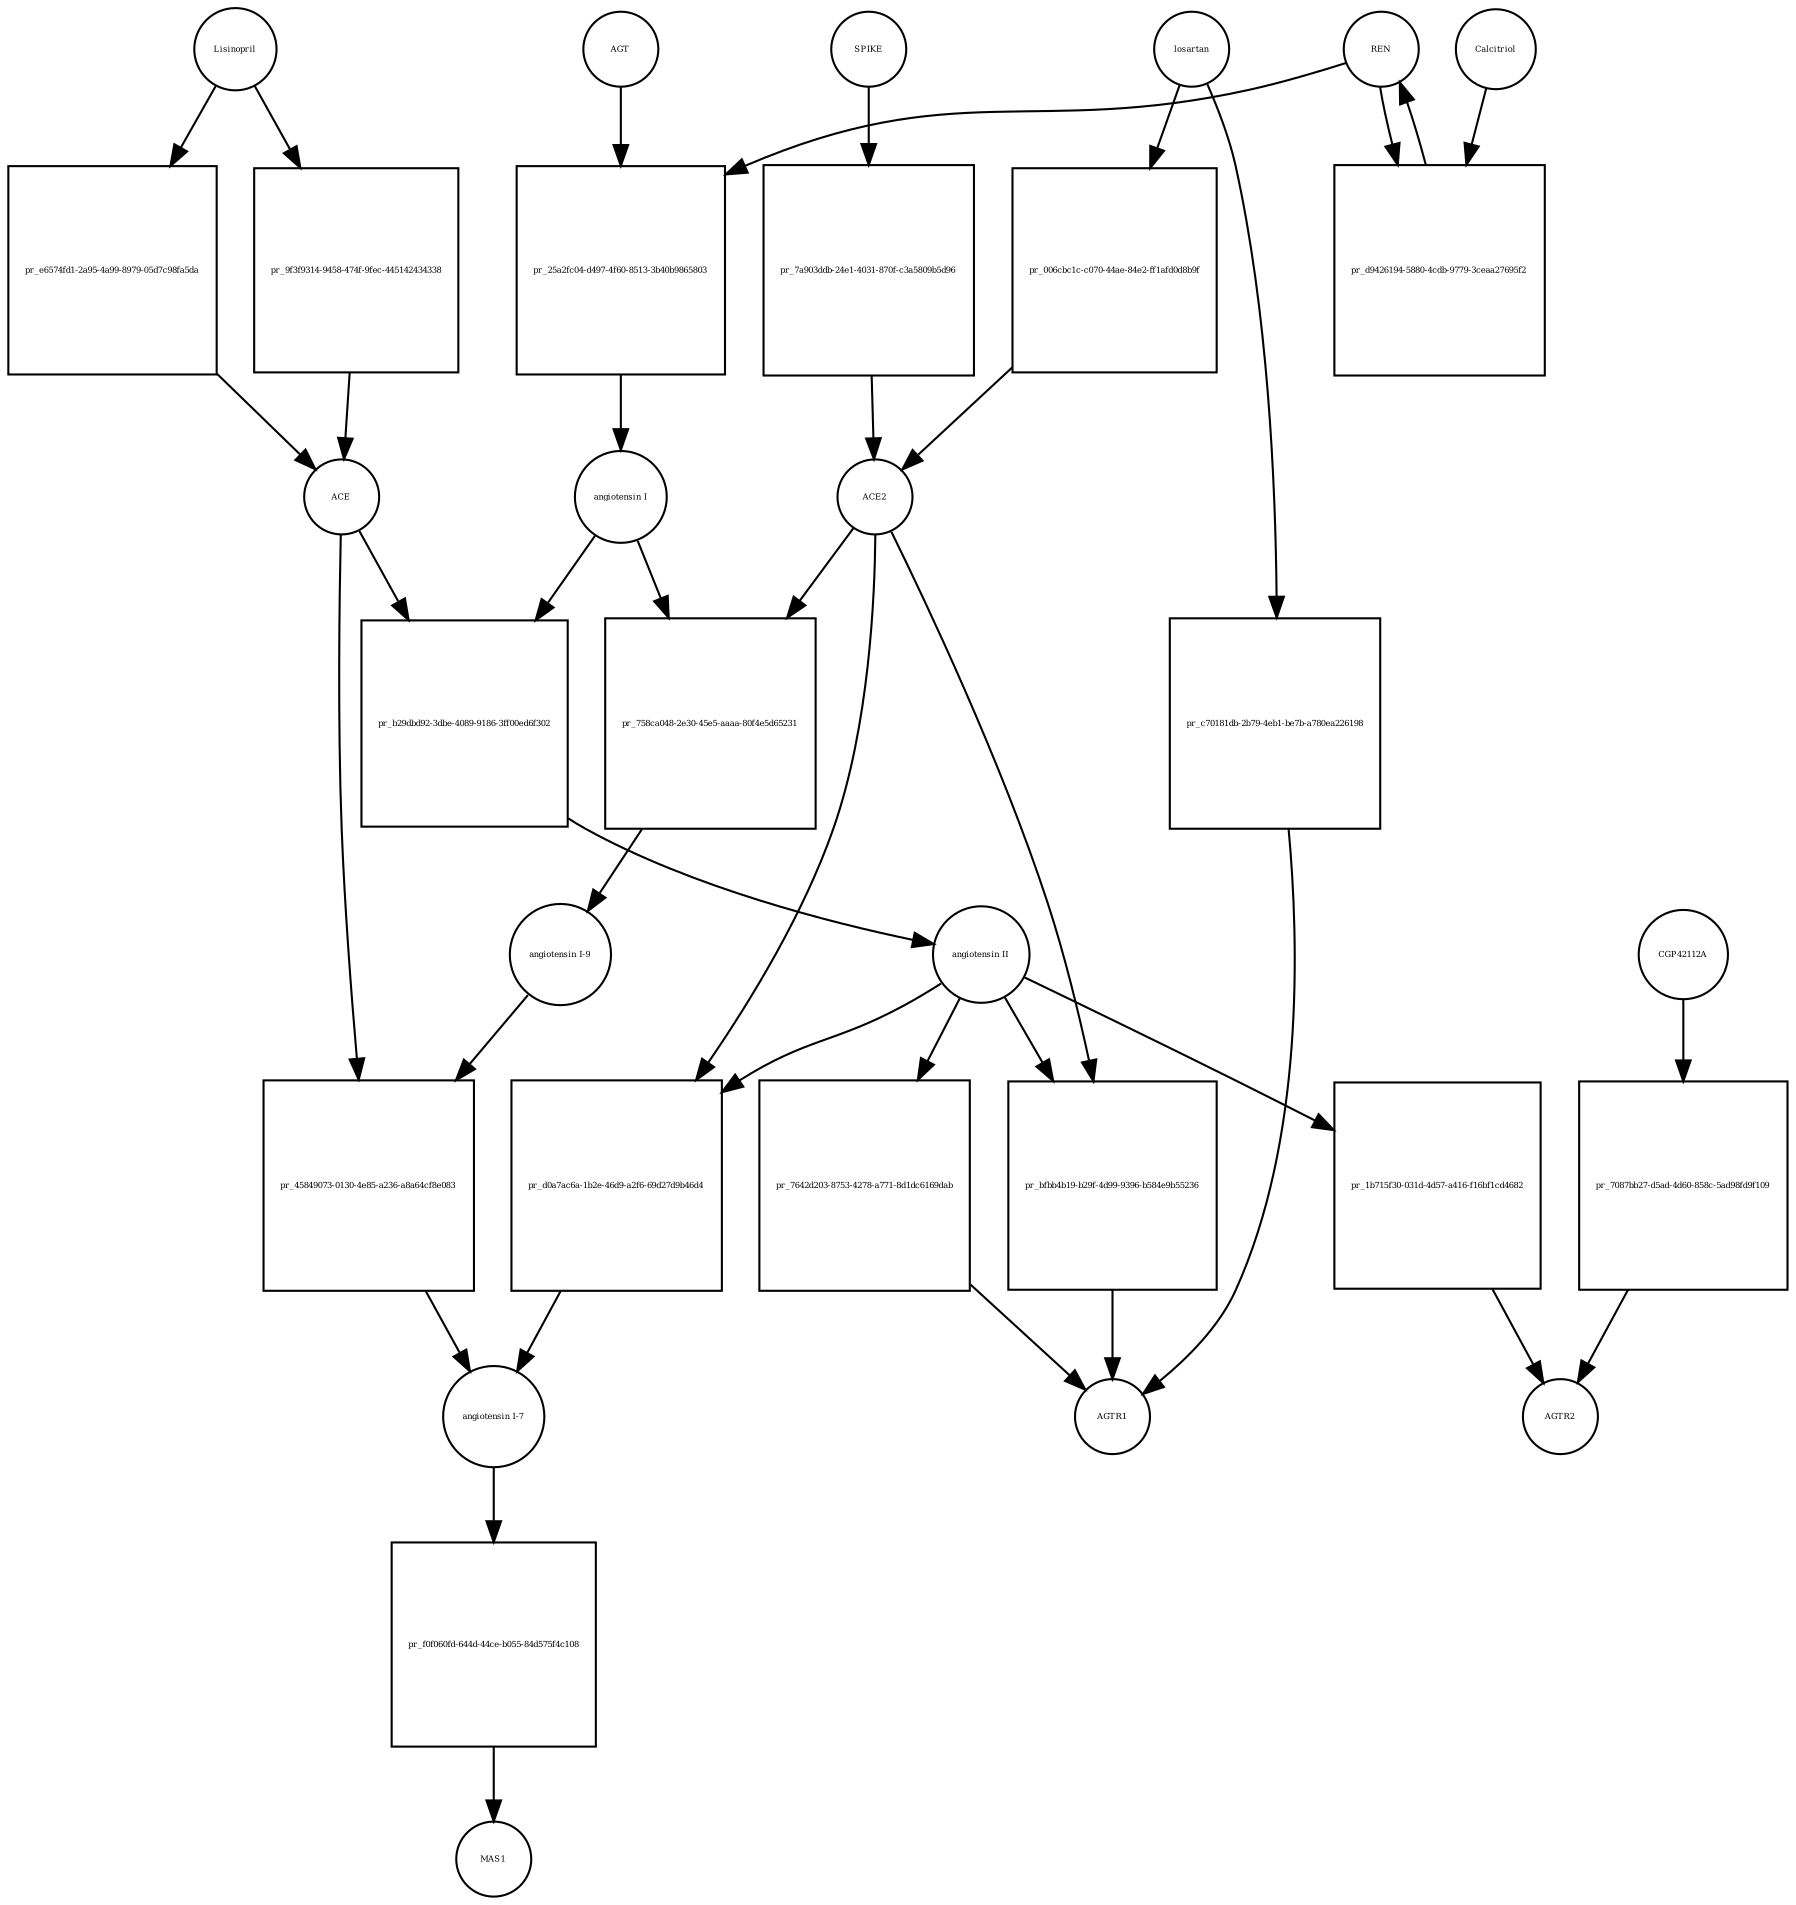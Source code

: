strict digraph  {
AGT [annotation="", bipartite=0, cls=macromolecule, fontsize=4, label=AGT, shape=circle];
"pr_25a2fc04-d497-4f60-8513-3b40b9865803" [annotation="", bipartite=1, cls=process, fontsize=4, label="pr_25a2fc04-d497-4f60-8513-3b40b9865803", shape=square];
"angiotensin I" [annotation="", bipartite=0, cls="simple chemical", fontsize=4, label="angiotensin I", shape=circle];
REN [annotation="", bipartite=0, cls=macromolecule, fontsize=4, label=REN, shape=circle];
"pr_b29dbd92-3dbe-4089-9186-3ff00ed6f302" [annotation="", bipartite=1, cls=process, fontsize=4, label="pr_b29dbd92-3dbe-4089-9186-3ff00ed6f302", shape=square];
"angiotensin II" [annotation="", bipartite=0, cls="simple chemical", fontsize=4, label="angiotensin II", shape=circle];
ACE [annotation="", bipartite=0, cls=macromolecule, fontsize=4, label=ACE, shape=circle];
"pr_758ca048-2e30-45e5-aaaa-80f4e5d65231" [annotation="", bipartite=1, cls=process, fontsize=4, label="pr_758ca048-2e30-45e5-aaaa-80f4e5d65231", shape=square];
"angiotensin I-9" [annotation="", bipartite=0, cls="simple chemical", fontsize=4, label="angiotensin I-9", shape=circle];
ACE2 [annotation="", bipartite=0, cls=macromolecule, fontsize=4, label=ACE2, shape=circle];
"pr_45849073-0130-4e85-a236-a8a64cf8e083" [annotation="", bipartite=1, cls=process, fontsize=4, label="pr_45849073-0130-4e85-a236-a8a64cf8e083", shape=square];
"angiotensin I-7" [annotation="", bipartite=0, cls="simple chemical", fontsize=4, label="angiotensin I-7", shape=circle];
"pr_d0a7ac6a-1b2e-46d9-a2f6-69d27d9b46d4" [annotation="", bipartite=1, cls=process, fontsize=4, label="pr_d0a7ac6a-1b2e-46d9-a2f6-69d27d9b46d4", shape=square];
SPIKE [annotation="", bipartite=0, cls=macromolecule, fontsize=4, label=SPIKE, shape=circle];
"pr_7a903ddb-24e1-4031-870f-c3a5809b5d96" [annotation="", bipartite=1, cls=process, fontsize=4, label="pr_7a903ddb-24e1-4031-870f-c3a5809b5d96", shape=square];
Lisinopril [annotation="", bipartite=0, cls="simple chemical", fontsize=4, label=Lisinopril, shape=circle];
"pr_e6574fd1-2a95-4a99-8979-05d7c98fa5da" [annotation="", bipartite=1, cls=process, fontsize=4, label="pr_e6574fd1-2a95-4a99-8979-05d7c98fa5da", shape=square];
"pr_7642d203-8753-4278-a771-8d1dc6169dab" [annotation="", bipartite=1, cls=process, fontsize=4, label="pr_7642d203-8753-4278-a771-8d1dc6169dab", shape=square];
AGTR1 [annotation="", bipartite=0, cls=macromolecule, fontsize=4, label=AGTR1, shape=circle];
"pr_1b715f30-031d-4d57-a416-f16bf1cd4682" [annotation="", bipartite=1, cls=process, fontsize=4, label="pr_1b715f30-031d-4d57-a416-f16bf1cd4682", shape=square];
AGTR2 [annotation="", bipartite=0, cls=macromolecule, fontsize=4, label=AGTR2, shape=circle];
"pr_f0f060fd-644d-44ce-b055-84d575f4c108" [annotation="", bipartite=1, cls=process, fontsize=4, label="pr_f0f060fd-644d-44ce-b055-84d575f4c108", shape=square];
MAS1 [annotation="", bipartite=0, cls=macromolecule, fontsize=4, label=MAS1, shape=circle];
losartan [annotation="", bipartite=0, cls="simple chemical", fontsize=4, label=losartan, shape=circle];
"pr_c70181db-2b79-4eb1-be7b-a780ea226198" [annotation="", bipartite=1, cls=process, fontsize=4, label="pr_c70181db-2b79-4eb1-be7b-a780ea226198", shape=square];
"pr_d9426194-5880-4cdb-9779-3ceaa27695f2" [annotation="", bipartite=1, cls=process, fontsize=4, label="pr_d9426194-5880-4cdb-9779-3ceaa27695f2", shape=square];
Calcitriol [annotation="", bipartite=0, cls="simple chemical", fontsize=4, label=Calcitriol, shape=circle];
"pr_9f3f9314-9458-474f-9fec-445142434338" [annotation="", bipartite=1, cls=process, fontsize=4, label="pr_9f3f9314-9458-474f-9fec-445142434338", shape=square];
"pr_bfbb4b19-b29f-4d99-9396-b584e9b55236" [annotation="", bipartite=1, cls=process, fontsize=4, label="pr_bfbb4b19-b29f-4d99-9396-b584e9b55236", shape=square];
CGP42112A [annotation="", bipartite=0, cls="simple chemical", fontsize=4, label=CGP42112A, shape=circle];
"pr_7087bb27-d5ad-4d60-858c-5ad98fd9f109" [annotation="", bipartite=1, cls=process, fontsize=4, label="pr_7087bb27-d5ad-4d60-858c-5ad98fd9f109", shape=square];
"pr_006cbc1c-c070-44ae-84e2-ff1afd0d8b9f" [annotation="", bipartite=1, cls=process, fontsize=4, label="pr_006cbc1c-c070-44ae-84e2-ff1afd0d8b9f", shape=square];
AGT -> "pr_25a2fc04-d497-4f60-8513-3b40b9865803"  [annotation="", interaction_type=consumption];
"pr_25a2fc04-d497-4f60-8513-3b40b9865803" -> "angiotensin I"  [annotation="", interaction_type=production];
"angiotensin I" -> "pr_b29dbd92-3dbe-4089-9186-3ff00ed6f302"  [annotation="", interaction_type=consumption];
"angiotensin I" -> "pr_758ca048-2e30-45e5-aaaa-80f4e5d65231"  [annotation="", interaction_type=consumption];
REN -> "pr_25a2fc04-d497-4f60-8513-3b40b9865803"  [annotation="", interaction_type=catalysis];
REN -> "pr_d9426194-5880-4cdb-9779-3ceaa27695f2"  [annotation="", interaction_type=consumption];
"pr_b29dbd92-3dbe-4089-9186-3ff00ed6f302" -> "angiotensin II"  [annotation="", interaction_type=production];
"angiotensin II" -> "pr_d0a7ac6a-1b2e-46d9-a2f6-69d27d9b46d4"  [annotation="", interaction_type=consumption];
"angiotensin II" -> "pr_7642d203-8753-4278-a771-8d1dc6169dab"  [annotation="", interaction_type=consumption];
"angiotensin II" -> "pr_1b715f30-031d-4d57-a416-f16bf1cd4682"  [annotation="", interaction_type=consumption];
"angiotensin II" -> "pr_bfbb4b19-b29f-4d99-9396-b584e9b55236"  [annotation="", interaction_type=modulation];
ACE -> "pr_b29dbd92-3dbe-4089-9186-3ff00ed6f302"  [annotation="", interaction_type=catalysis];
ACE -> "pr_45849073-0130-4e85-a236-a8a64cf8e083"  [annotation="", interaction_type=catalysis];
"pr_758ca048-2e30-45e5-aaaa-80f4e5d65231" -> "angiotensin I-9"  [annotation="", interaction_type=production];
"angiotensin I-9" -> "pr_45849073-0130-4e85-a236-a8a64cf8e083"  [annotation="", interaction_type=consumption];
ACE2 -> "pr_758ca048-2e30-45e5-aaaa-80f4e5d65231"  [annotation="", interaction_type=catalysis];
ACE2 -> "pr_d0a7ac6a-1b2e-46d9-a2f6-69d27d9b46d4"  [annotation="", interaction_type=catalysis];
ACE2 -> "pr_bfbb4b19-b29f-4d99-9396-b584e9b55236"  [annotation="", interaction_type=consumption];
"pr_45849073-0130-4e85-a236-a8a64cf8e083" -> "angiotensin I-7"  [annotation="", interaction_type=production];
"angiotensin I-7" -> "pr_f0f060fd-644d-44ce-b055-84d575f4c108"  [annotation="", interaction_type=consumption];
"pr_d0a7ac6a-1b2e-46d9-a2f6-69d27d9b46d4" -> "angiotensin I-7"  [annotation="", interaction_type=production];
SPIKE -> "pr_7a903ddb-24e1-4031-870f-c3a5809b5d96"  [annotation="", interaction_type=consumption];
"pr_7a903ddb-24e1-4031-870f-c3a5809b5d96" -> ACE2  [annotation="", interaction_type=production];
Lisinopril -> "pr_e6574fd1-2a95-4a99-8979-05d7c98fa5da"  [annotation="", interaction_type=consumption];
Lisinopril -> "pr_9f3f9314-9458-474f-9fec-445142434338"  [annotation="", interaction_type=consumption];
"pr_e6574fd1-2a95-4a99-8979-05d7c98fa5da" -> ACE  [annotation="", interaction_type=production];
"pr_7642d203-8753-4278-a771-8d1dc6169dab" -> AGTR1  [annotation="", interaction_type=production];
"pr_1b715f30-031d-4d57-a416-f16bf1cd4682" -> AGTR2  [annotation="", interaction_type=production];
"pr_f0f060fd-644d-44ce-b055-84d575f4c108" -> MAS1  [annotation="", interaction_type=production];
losartan -> "pr_c70181db-2b79-4eb1-be7b-a780ea226198"  [annotation="", interaction_type=consumption];
losartan -> "pr_006cbc1c-c070-44ae-84e2-ff1afd0d8b9f"  [annotation="", interaction_type=consumption];
"pr_c70181db-2b79-4eb1-be7b-a780ea226198" -> AGTR1  [annotation="", interaction_type=production];
"pr_d9426194-5880-4cdb-9779-3ceaa27695f2" -> REN  [annotation="", interaction_type=production];
Calcitriol -> "pr_d9426194-5880-4cdb-9779-3ceaa27695f2"  [annotation="", interaction_type=inhibition];
"pr_9f3f9314-9458-474f-9fec-445142434338" -> ACE  [annotation="", interaction_type=production];
"pr_bfbb4b19-b29f-4d99-9396-b584e9b55236" -> AGTR1  [annotation="", interaction_type=production];
CGP42112A -> "pr_7087bb27-d5ad-4d60-858c-5ad98fd9f109"  [annotation="", interaction_type=consumption];
"pr_7087bb27-d5ad-4d60-858c-5ad98fd9f109" -> AGTR2  [annotation="", interaction_type=production];
"pr_006cbc1c-c070-44ae-84e2-ff1afd0d8b9f" -> ACE2  [annotation="", interaction_type=production];
}
